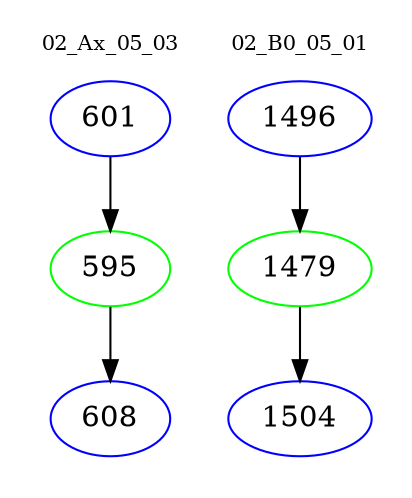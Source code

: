 digraph{
subgraph cluster_0 {
color = white
label = "02_Ax_05_03";
fontsize=10;
T0_601 [label="601", color="blue"]
T0_601 -> T0_595 [color="black"]
T0_595 [label="595", color="green"]
T0_595 -> T0_608 [color="black"]
T0_608 [label="608", color="blue"]
}
subgraph cluster_1 {
color = white
label = "02_B0_05_01";
fontsize=10;
T1_1496 [label="1496", color="blue"]
T1_1496 -> T1_1479 [color="black"]
T1_1479 [label="1479", color="green"]
T1_1479 -> T1_1504 [color="black"]
T1_1504 [label="1504", color="blue"]
}
}
